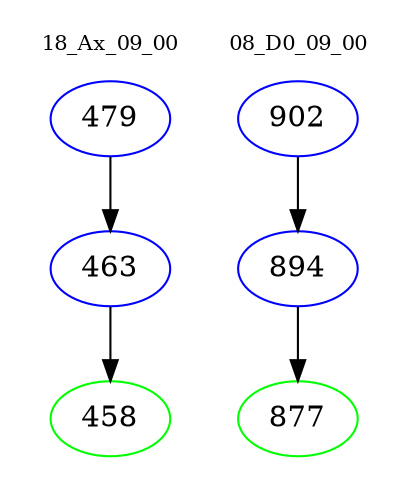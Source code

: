 digraph{
subgraph cluster_0 {
color = white
label = "18_Ax_09_00";
fontsize=10;
T0_479 [label="479", color="blue"]
T0_479 -> T0_463 [color="black"]
T0_463 [label="463", color="blue"]
T0_463 -> T0_458 [color="black"]
T0_458 [label="458", color="green"]
}
subgraph cluster_1 {
color = white
label = "08_D0_09_00";
fontsize=10;
T1_902 [label="902", color="blue"]
T1_902 -> T1_894 [color="black"]
T1_894 [label="894", color="blue"]
T1_894 -> T1_877 [color="black"]
T1_877 [label="877", color="green"]
}
}
